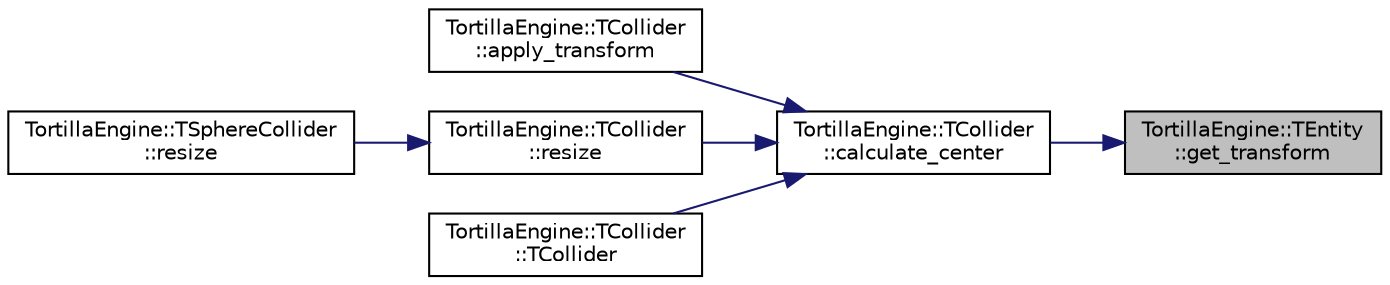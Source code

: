 digraph "TortillaEngine::TEntity::get_transform"
{
 // LATEX_PDF_SIZE
  edge [fontname="Helvetica",fontsize="10",labelfontname="Helvetica",labelfontsize="10"];
  node [fontname="Helvetica",fontsize="10",shape=record];
  rankdir="RL";
  Node1 [label="TortillaEngine::TEntity\l::get_transform",height=0.2,width=0.4,color="black", fillcolor="grey75", style="filled", fontcolor="black",tooltip="Gets the local transfrom component of the entity."];
  Node1 -> Node2 [dir="back",color="midnightblue",fontsize="10",style="solid",fontname="Helvetica"];
  Node2 [label="TortillaEngine::TCollider\l::calculate_center",height=0.2,width=0.4,color="black", fillcolor="white", style="filled",URL="$class_tortilla_engine_1_1_t_collider.html#a86f0440dfa2d5b048e1aa51496ce7b29",tooltip="Calculates the center of the collider."];
  Node2 -> Node3 [dir="back",color="midnightblue",fontsize="10",style="solid",fontname="Helvetica"];
  Node3 [label="TortillaEngine::TCollider\l::apply_transform",height=0.2,width=0.4,color="black", fillcolor="white", style="filled",URL="$class_tortilla_engine_1_1_t_collider.html#a263f1d0a86987c5c456cb5f0cb05d7e4",tooltip="Apply the transform of the parent."];
  Node2 -> Node4 [dir="back",color="midnightblue",fontsize="10",style="solid",fontname="Helvetica"];
  Node4 [label="TortillaEngine::TCollider\l::resize",height=0.2,width=0.4,color="black", fillcolor="white", style="filled",URL="$class_tortilla_engine_1_1_t_collider.html#a11c7bcba2919de51199b2775dfd255fa",tooltip="Apply an scale to the collider."];
  Node4 -> Node5 [dir="back",color="midnightblue",fontsize="10",style="solid",fontname="Helvetica"];
  Node5 [label="TortillaEngine::TSphereCollider\l::resize",height=0.2,width=0.4,color="black", fillcolor="white", style="filled",URL="$class_tortilla_engine_1_1_t_sphere_collider.html#abef60ed6a59f209b59ffe1c80f51bc76",tooltip="Apply an scale to the collider."];
  Node2 -> Node6 [dir="back",color="midnightblue",fontsize="10",style="solid",fontname="Helvetica"];
  Node6 [label="TortillaEngine::TCollider\l::TCollider",height=0.2,width=0.4,color="black", fillcolor="white", style="filled",URL="$class_tortilla_engine_1_1_t_collider.html#aca14a63deb74db91a06158a6fc6d21fe",tooltip="Creates a collider with the given values."];
}
